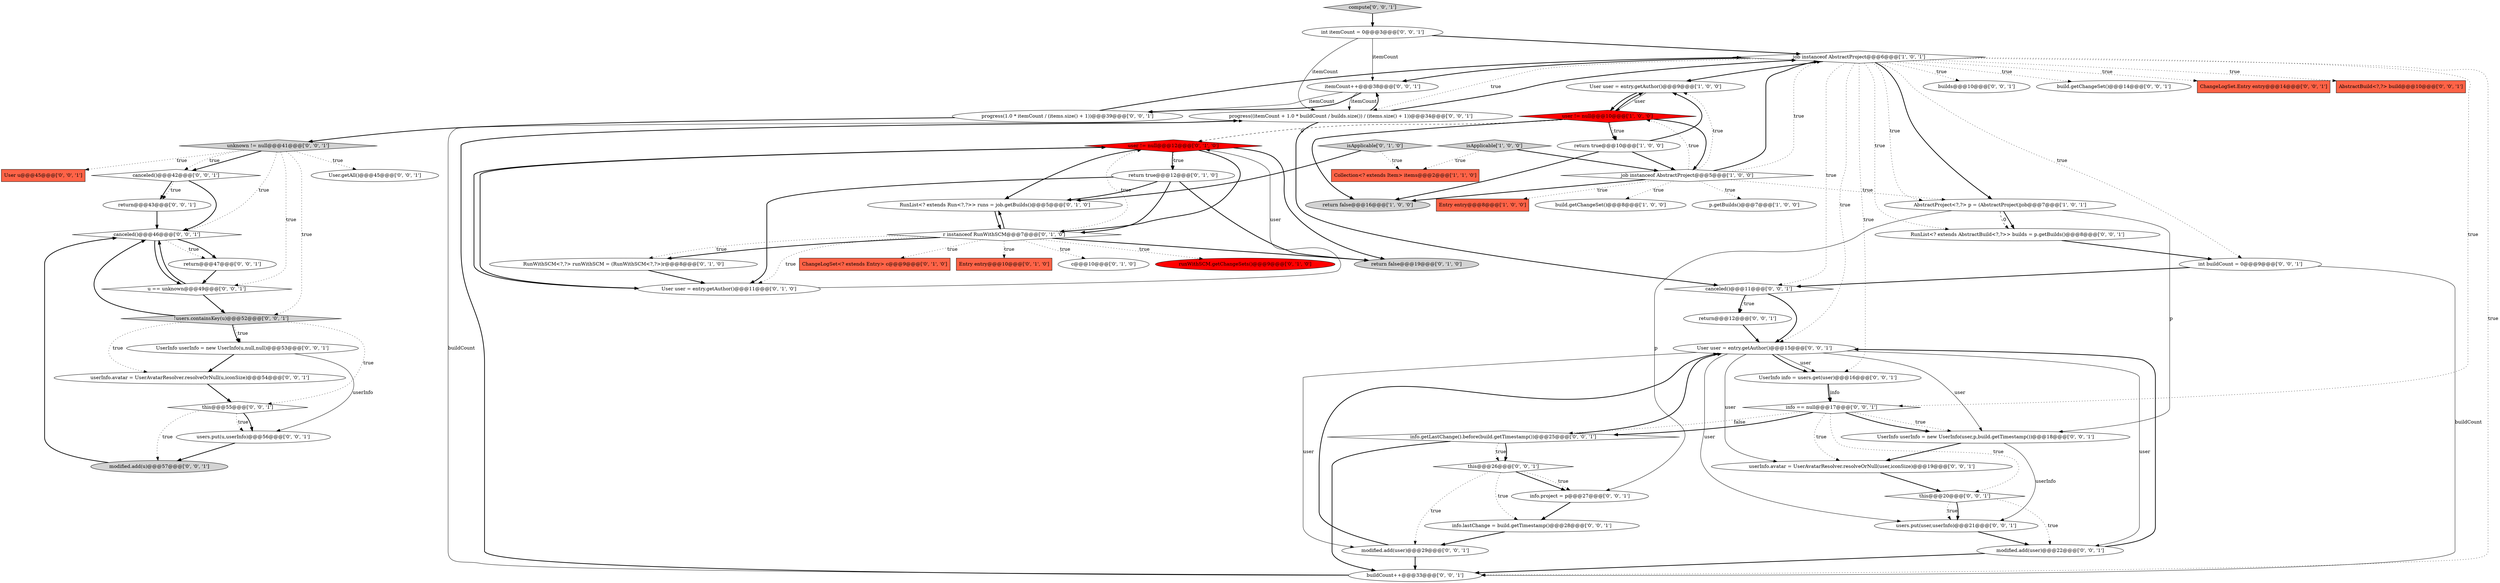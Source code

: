 digraph {
40 [style = filled, label = "AbstractBuild<?,?> build@@@10@@@['0', '0', '1']", fillcolor = tomato, shape = box image = "AAA0AAABBB3BBB"];
37 [style = filled, label = "itemCount++@@@38@@@['0', '0', '1']", fillcolor = white, shape = ellipse image = "AAA0AAABBB3BBB"];
38 [style = filled, label = "this@@@20@@@['0', '0', '1']", fillcolor = white, shape = diamond image = "AAA0AAABBB3BBB"];
23 [style = filled, label = "user != null@@@12@@@['0', '1', '0']", fillcolor = red, shape = diamond image = "AAA1AAABBB2BBB"];
54 [style = filled, label = "canceled()@@@46@@@['0', '0', '1']", fillcolor = white, shape = diamond image = "AAA0AAABBB3BBB"];
15 [style = filled, label = "c@@@10@@@['0', '1', '0']", fillcolor = white, shape = ellipse image = "AAA0AAABBB2BBB"];
46 [style = filled, label = "progress((itemCount + 1.0 * buildCount / builds.size()) / (items.size() + 1))@@@34@@@['0', '0', '1']", fillcolor = white, shape = ellipse image = "AAA0AAABBB3BBB"];
59 [style = filled, label = "return@@@12@@@['0', '0', '1']", fillcolor = white, shape = ellipse image = "AAA0AAABBB3BBB"];
44 [style = filled, label = "!users.containsKey(u)@@@52@@@['0', '0', '1']", fillcolor = lightgray, shape = diamond image = "AAA0AAABBB3BBB"];
27 [style = filled, label = "return@@@43@@@['0', '0', '1']", fillcolor = white, shape = ellipse image = "AAA0AAABBB3BBB"];
22 [style = filled, label = "runWithSCM.getChangeSets()@@@9@@@['0', '1', '0']", fillcolor = red, shape = ellipse image = "AAA1AAABBB2BBB"];
47 [style = filled, label = "canceled()@@@11@@@['0', '0', '1']", fillcolor = white, shape = diamond image = "AAA0AAABBB3BBB"];
61 [style = filled, label = "User.getAll()@@@45@@@['0', '0', '1']", fillcolor = white, shape = ellipse image = "AAA0AAABBB3BBB"];
36 [style = filled, label = "modified.add(user)@@@29@@@['0', '0', '1']", fillcolor = white, shape = ellipse image = "AAA0AAABBB3BBB"];
26 [style = filled, label = "RunList<? extends AbstractBuild<?,?>> builds = p.getBuilds()@@@8@@@['0', '0', '1']", fillcolor = white, shape = ellipse image = "AAA0AAABBB3BBB"];
7 [style = filled, label = "user != null@@@10@@@['1', '0', '0']", fillcolor = red, shape = diamond image = "AAA1AAABBB1BBB"];
63 [style = filled, label = "info.project = p@@@27@@@['0', '0', '1']", fillcolor = white, shape = ellipse image = "AAA0AAABBB3BBB"];
5 [style = filled, label = "p.getBuilds()@@@7@@@['1', '0', '0']", fillcolor = white, shape = ellipse image = "AAA0AAABBB1BBB"];
48 [style = filled, label = "users.put(u,userInfo)@@@56@@@['0', '0', '1']", fillcolor = white, shape = ellipse image = "AAA0AAABBB3BBB"];
9 [style = filled, label = "job instanceof AbstractProject@@@5@@@['1', '0', '0']", fillcolor = white, shape = diamond image = "AAA0AAABBB1BBB"];
32 [style = filled, label = "modified.add(user)@@@22@@@['0', '0', '1']", fillcolor = white, shape = ellipse image = "AAA0AAABBB3BBB"];
53 [style = filled, label = "User user = entry.getAuthor()@@@15@@@['0', '0', '1']", fillcolor = white, shape = ellipse image = "AAA0AAABBB3BBB"];
33 [style = filled, label = "this@@@26@@@['0', '0', '1']", fillcolor = white, shape = diamond image = "AAA0AAABBB3BBB"];
25 [style = filled, label = "int itemCount = 0@@@3@@@['0', '0', '1']", fillcolor = white, shape = ellipse image = "AAA0AAABBB3BBB"];
41 [style = filled, label = "info == null@@@17@@@['0', '0', '1']", fillcolor = white, shape = diamond image = "AAA0AAABBB3BBB"];
14 [style = filled, label = "RunWithSCM<?,?> runWithSCM = (RunWithSCM<?,?>)r@@@8@@@['0', '1', '0']", fillcolor = white, shape = ellipse image = "AAA0AAABBB2BBB"];
60 [style = filled, label = "users.put(user,userInfo)@@@21@@@['0', '0', '1']", fillcolor = white, shape = ellipse image = "AAA0AAABBB3BBB"];
29 [style = filled, label = "builds@@@10@@@['0', '0', '1']", fillcolor = white, shape = ellipse image = "AAA0AAABBB3BBB"];
42 [style = filled, label = "info.getLastChange().before(build.getTimestamp())@@@25@@@['0', '0', '1']", fillcolor = white, shape = diamond image = "AAA0AAABBB3BBB"];
28 [style = filled, label = "info.lastChange = build.getTimestamp()@@@28@@@['0', '0', '1']", fillcolor = white, shape = ellipse image = "AAA0AAABBB3BBB"];
11 [style = filled, label = "Entry entry@@@8@@@['1', '0', '0']", fillcolor = tomato, shape = box image = "AAA0AAABBB1BBB"];
12 [style = filled, label = "User user = entry.getAuthor()@@@11@@@['0', '1', '0']", fillcolor = white, shape = ellipse image = "AAA0AAABBB2BBB"];
3 [style = filled, label = "return false@@@16@@@['1', '0', '0']", fillcolor = lightgray, shape = ellipse image = "AAA0AAABBB1BBB"];
24 [style = filled, label = "UserInfo userInfo = new UserInfo(user,p,build.getTimestamp())@@@18@@@['0', '0', '1']", fillcolor = white, shape = ellipse image = "AAA0AAABBB3BBB"];
39 [style = filled, label = "compute['0', '0', '1']", fillcolor = lightgray, shape = diamond image = "AAA0AAABBB3BBB"];
4 [style = filled, label = "build.getChangeSet()@@@8@@@['1', '0', '0']", fillcolor = white, shape = ellipse image = "AAA0AAABBB1BBB"];
18 [style = filled, label = "return false@@@19@@@['0', '1', '0']", fillcolor = lightgray, shape = ellipse image = "AAA0AAABBB2BBB"];
1 [style = filled, label = "job instanceof AbstractProject@@@6@@@['1', '0', '1']", fillcolor = white, shape = diamond image = "AAA0AAABBB1BBB"];
19 [style = filled, label = "RunList<? extends Run<?,?>> runs = job.getBuilds()@@@5@@@['0', '1', '0']", fillcolor = white, shape = ellipse image = "AAA0AAABBB2BBB"];
49 [style = filled, label = "return@@@47@@@['0', '0', '1']", fillcolor = white, shape = ellipse image = "AAA0AAABBB3BBB"];
51 [style = filled, label = "build.getChangeSet()@@@14@@@['0', '0', '1']", fillcolor = white, shape = ellipse image = "AAA0AAABBB3BBB"];
2 [style = filled, label = "User user = entry.getAuthor()@@@9@@@['1', '0', '0']", fillcolor = white, shape = ellipse image = "AAA0AAABBB1BBB"];
13 [style = filled, label = "r instanceof RunWithSCM@@@7@@@['0', '1', '0']", fillcolor = white, shape = diamond image = "AAA0AAABBB2BBB"];
6 [style = filled, label = "isApplicable['1', '0', '0']", fillcolor = lightgray, shape = diamond image = "AAA0AAABBB1BBB"];
31 [style = filled, label = "modified.add(u)@@@57@@@['0', '0', '1']", fillcolor = lightgray, shape = ellipse image = "AAA0AAABBB3BBB"];
0 [style = filled, label = "return true@@@10@@@['1', '0', '0']", fillcolor = white, shape = ellipse image = "AAA0AAABBB1BBB"];
16 [style = filled, label = "ChangeLogSet<? extends Entry> c@@@9@@@['0', '1', '0']", fillcolor = tomato, shape = box image = "AAA0AAABBB2BBB"];
20 [style = filled, label = "return true@@@12@@@['0', '1', '0']", fillcolor = white, shape = ellipse image = "AAA0AAABBB2BBB"];
34 [style = filled, label = "progress(1.0 * itemCount / (items.size() + 1))@@@39@@@['0', '0', '1']", fillcolor = white, shape = ellipse image = "AAA0AAABBB3BBB"];
8 [style = filled, label = "Collection<? extends Item> items@@@2@@@['1', '1', '0']", fillcolor = tomato, shape = box image = "AAA0AAABBB1BBB"];
17 [style = filled, label = "Entry entry@@@10@@@['0', '1', '0']", fillcolor = tomato, shape = box image = "AAA1AAABBB2BBB"];
43 [style = filled, label = "canceled()@@@42@@@['0', '0', '1']", fillcolor = white, shape = diamond image = "AAA0AAABBB3BBB"];
57 [style = filled, label = "u == unknown@@@49@@@['0', '0', '1']", fillcolor = white, shape = diamond image = "AAA0AAABBB3BBB"];
50 [style = filled, label = "buildCount++@@@33@@@['0', '0', '1']", fillcolor = white, shape = ellipse image = "AAA0AAABBB3BBB"];
52 [style = filled, label = "userInfo.avatar = UserAvatarResolver.resolveOrNull(user,iconSize)@@@19@@@['0', '0', '1']", fillcolor = white, shape = ellipse image = "AAA0AAABBB3BBB"];
62 [style = filled, label = "int buildCount = 0@@@9@@@['0', '0', '1']", fillcolor = white, shape = ellipse image = "AAA0AAABBB3BBB"];
30 [style = filled, label = "User u@@@45@@@['0', '0', '1']", fillcolor = tomato, shape = box image = "AAA0AAABBB3BBB"];
35 [style = filled, label = "unknown != null@@@41@@@['0', '0', '1']", fillcolor = lightgray, shape = diamond image = "AAA0AAABBB3BBB"];
10 [style = filled, label = "AbstractProject<?,?> p = (AbstractProject)job@@@7@@@['1', '0', '1']", fillcolor = white, shape = ellipse image = "AAA0AAABBB1BBB"];
21 [style = filled, label = "isApplicable['0', '1', '0']", fillcolor = lightgray, shape = diamond image = "AAA0AAABBB2BBB"];
58 [style = filled, label = "this@@@55@@@['0', '0', '1']", fillcolor = white, shape = diamond image = "AAA0AAABBB3BBB"];
55 [style = filled, label = "ChangeLogSet.Entry entry@@@14@@@['0', '0', '1']", fillcolor = tomato, shape = box image = "AAA0AAABBB3BBB"];
56 [style = filled, label = "userInfo.avatar = UserAvatarResolver.resolveOrNull(u,iconSize)@@@54@@@['0', '0', '1']", fillcolor = white, shape = ellipse image = "AAA0AAABBB3BBB"];
64 [style = filled, label = "UserInfo userInfo = new UserInfo(u,null,null)@@@53@@@['0', '0', '1']", fillcolor = white, shape = ellipse image = "AAA0AAABBB3BBB"];
45 [style = filled, label = "UserInfo info = users.get(user)@@@16@@@['0', '0', '1']", fillcolor = white, shape = ellipse image = "AAA0AAABBB3BBB"];
32->53 [style = bold, label=""];
54->49 [style = dotted, label="true"];
25->1 [style = bold, label=""];
50->46 [style = solid, label="buildCount"];
1->53 [style = dotted, label="true"];
37->34 [style = solid, label="itemCount"];
54->57 [style = bold, label=""];
21->8 [style = dotted, label="true"];
36->53 [style = bold, label=""];
33->28 [style = dotted, label="true"];
60->32 [style = bold, label=""];
35->43 [style = bold, label=""];
44->64 [style = dotted, label="true"];
41->38 [style = dotted, label="true"];
33->63 [style = bold, label=""];
7->9 [style = bold, label=""];
63->28 [style = bold, label=""];
23->13 [style = bold, label=""];
42->33 [style = dotted, label="true"];
23->12 [style = bold, label=""];
13->15 [style = dotted, label="true"];
13->14 [style = bold, label=""];
37->46 [style = solid, label="itemCount"];
0->3 [style = bold, label=""];
45->41 [style = bold, label=""];
47->53 [style = bold, label=""];
57->54 [style = bold, label=""];
13->17 [style = dotted, label="true"];
1->45 [style = dotted, label="true"];
35->57 [style = dotted, label="true"];
54->49 [style = bold, label=""];
28->36 [style = bold, label=""];
44->56 [style = dotted, label="true"];
21->19 [style = bold, label=""];
45->41 [style = solid, label="info"];
41->24 [style = dotted, label="true"];
7->0 [style = bold, label=""];
10->26 [style = bold, label=""];
47->59 [style = dotted, label="true"];
58->48 [style = dotted, label="true"];
46->37 [style = bold, label=""];
35->30 [style = dotted, label="true"];
1->41 [style = dotted, label="true"];
25->37 [style = solid, label="itemCount"];
13->23 [style = dotted, label="true"];
1->40 [style = dotted, label="true"];
20->18 [style = bold, label=""];
56->58 [style = bold, label=""];
35->44 [style = dotted, label="true"];
1->26 [style = dotted, label="true"];
19->13 [style = bold, label=""];
13->22 [style = dotted, label="true"];
35->54 [style = dotted, label="true"];
7->2 [style = bold, label=""];
43->27 [style = bold, label=""];
53->45 [style = solid, label="user"];
27->54 [style = bold, label=""];
9->4 [style = dotted, label="true"];
1->51 [style = dotted, label="true"];
36->50 [style = bold, label=""];
39->25 [style = bold, label=""];
34->35 [style = bold, label=""];
53->32 [style = solid, label="user"];
9->1 [style = bold, label=""];
20->19 [style = bold, label=""];
9->10 [style = dotted, label="true"];
13->18 [style = bold, label=""];
53->24 [style = solid, label="user"];
32->50 [style = bold, label=""];
44->54 [style = bold, label=""];
13->16 [style = dotted, label="true"];
23->20 [style = bold, label=""];
20->13 [style = bold, label=""];
1->10 [style = dotted, label="true"];
7->23 [style = dashed, label="0"];
10->63 [style = solid, label="p"];
9->11 [style = dotted, label="true"];
26->62 [style = bold, label=""];
1->55 [style = dotted, label="true"];
38->60 [style = dotted, label="true"];
38->32 [style = dotted, label="true"];
2->7 [style = solid, label="user"];
7->0 [style = dotted, label="true"];
47->59 [style = bold, label=""];
43->27 [style = dotted, label="true"];
59->53 [style = bold, label=""];
48->31 [style = bold, label=""];
1->46 [style = dotted, label="true"];
58->31 [style = dotted, label="true"];
23->20 [style = dotted, label="true"];
13->19 [style = bold, label=""];
58->48 [style = bold, label=""];
6->8 [style = dotted, label="true"];
23->19 [style = bold, label=""];
1->47 [style = dotted, label="true"];
9->1 [style = dotted, label="true"];
9->3 [style = bold, label=""];
1->2 [style = bold, label=""];
62->47 [style = bold, label=""];
9->7 [style = dotted, label="true"];
41->52 [style = dotted, label="true"];
35->43 [style = dotted, label="true"];
13->14 [style = dotted, label="true"];
43->54 [style = bold, label=""];
23->18 [style = bold, label=""];
31->54 [style = bold, label=""];
1->37 [style = bold, label=""];
62->50 [style = solid, label="buildCount"];
9->5 [style = dotted, label="true"];
0->9 [style = bold, label=""];
42->50 [style = bold, label=""];
24->60 [style = solid, label="userInfo"];
41->24 [style = bold, label=""];
13->12 [style = dotted, label="true"];
34->1 [style = bold, label=""];
50->46 [style = bold, label=""];
12->23 [style = solid, label="user"];
0->2 [style = bold, label=""];
52->38 [style = bold, label=""];
42->33 [style = bold, label=""];
38->60 [style = bold, label=""];
46->47 [style = bold, label=""];
53->45 [style = bold, label=""];
53->36 [style = solid, label="user"];
7->3 [style = bold, label=""];
33->36 [style = dotted, label="true"];
1->29 [style = dotted, label="true"];
33->63 [style = dotted, label="true"];
41->42 [style = dotted, label="false"];
53->60 [style = solid, label="user"];
64->56 [style = bold, label=""];
10->26 [style = dashed, label="0"];
46->1 [style = bold, label=""];
64->48 [style = solid, label="userInfo"];
37->34 [style = bold, label=""];
9->2 [style = dotted, label="true"];
14->12 [style = bold, label=""];
35->61 [style = dotted, label="true"];
1->62 [style = dotted, label="true"];
20->12 [style = bold, label=""];
44->58 [style = dotted, label="true"];
1->50 [style = dotted, label="true"];
24->52 [style = bold, label=""];
57->44 [style = bold, label=""];
12->23 [style = bold, label=""];
2->7 [style = bold, label=""];
6->9 [style = bold, label=""];
49->57 [style = bold, label=""];
53->52 [style = solid, label="user"];
1->10 [style = bold, label=""];
25->46 [style = solid, label="itemCount"];
10->24 [style = solid, label="p"];
42->53 [style = bold, label=""];
44->64 [style = bold, label=""];
41->42 [style = bold, label=""];
}
